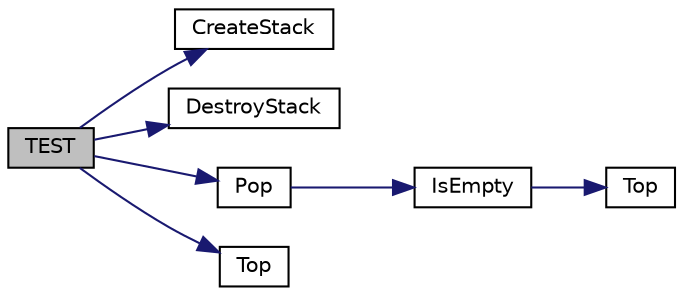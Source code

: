 digraph "TEST"
{
 // INTERACTIVE_SVG=YES
  edge [fontname="Helvetica",fontsize="10",labelfontname="Helvetica",labelfontsize="10"];
  node [fontname="Helvetica",fontsize="10",shape=record];
  rankdir="LR";
  Node36 [label="TEST",height=0.2,width=0.4,color="black", fillcolor="grey75", style="filled", fontcolor="black"];
  Node36 -> Node37 [color="midnightblue",fontsize="10",style="solid",fontname="Helvetica"];
  Node37 [label="CreateStack",height=0.2,width=0.4,color="black", fillcolor="white", style="filled",URL="$d5/d3e/_nlinhas_8h.html#ab6739548cea1cc9c9a66ac36cad97277"];
  Node36 -> Node38 [color="midnightblue",fontsize="10",style="solid",fontname="Helvetica"];
  Node38 [label="DestroyStack",height=0.2,width=0.4,color="black", fillcolor="white", style="filled",URL="$d5/d3e/_nlinhas_8h.html#aa81d697dcb1cf8b70ed83c1054a926b2"];
  Node36 -> Node39 [color="midnightblue",fontsize="10",style="solid",fontname="Helvetica"];
  Node39 [label="Pop",height=0.2,width=0.4,color="black", fillcolor="white", style="filled",URL="$d5/d3e/_nlinhas_8h.html#acad7e1d15e7b8779dbd2186f8a74b4d1"];
  Node39 -> Node40 [color="midnightblue",fontsize="10",style="solid",fontname="Helvetica"];
  Node40 [label="IsEmpty",height=0.2,width=0.4,color="black", fillcolor="white", style="filled",URL="$db/d38/_nlinhas_8c.html#a22434c1b1df6074d54b4b13e5a891c6b"];
  Node40 -> Node41 [color="midnightblue",fontsize="10",style="solid",fontname="Helvetica"];
  Node41 [label="Top",height=0.2,width=0.4,color="black", fillcolor="white", style="filled",URL="$db/d38/_nlinhas_8c.html#a6a154032624b6573f0fa1a2125616ebb"];
  Node36 -> Node42 [color="midnightblue",fontsize="10",style="solid",fontname="Helvetica"];
  Node42 [label="Top",height=0.2,width=0.4,color="black", fillcolor="white", style="filled",URL="$d5/d3e/_nlinhas_8h.html#a6a154032624b6573f0fa1a2125616ebb"];
}
